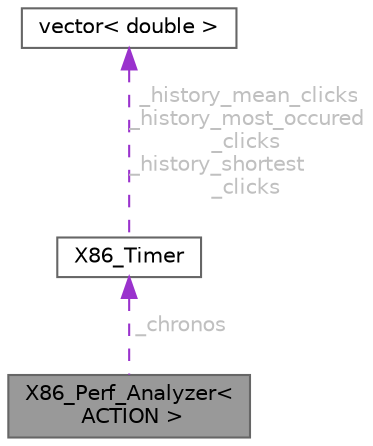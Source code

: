 digraph "X86_Perf_Analyzer&lt; ACTION &gt;"
{
 // LATEX_PDF_SIZE
  bgcolor="transparent";
  edge [fontname=Helvetica,fontsize=10,labelfontname=Helvetica,labelfontsize=10];
  node [fontname=Helvetica,fontsize=10,shape=box,height=0.2,width=0.4];
  Node1 [id="Node000001",label="X86_Perf_Analyzer\<\l ACTION \>",height=0.2,width=0.4,color="gray40", fillcolor="grey60", style="filled", fontcolor="black",tooltip=" "];
  Node2 -> Node1 [id="edge1_Node000001_Node000002",dir="back",color="darkorchid3",style="dashed",tooltip=" ",label=" _chronos",fontcolor="grey" ];
  Node2 [id="Node000002",label="X86_Timer",height=0.2,width=0.4,color="gray40", fillcolor="white", style="filled",URL="$class_x86___timer.html",tooltip=" "];
  Node3 -> Node2 [id="edge2_Node000002_Node000003",dir="back",color="darkorchid3",style="dashed",tooltip=" ",label=" _history_mean_clicks\n_history_most_occured\l_clicks\n_history_shortest\l_clicks",fontcolor="grey" ];
  Node3 [id="Node000003",label="vector\< double \>",height=0.2,width=0.4,color="gray40", fillcolor="white", style="filled",URL="$structvector.html",tooltip=" "];
}
